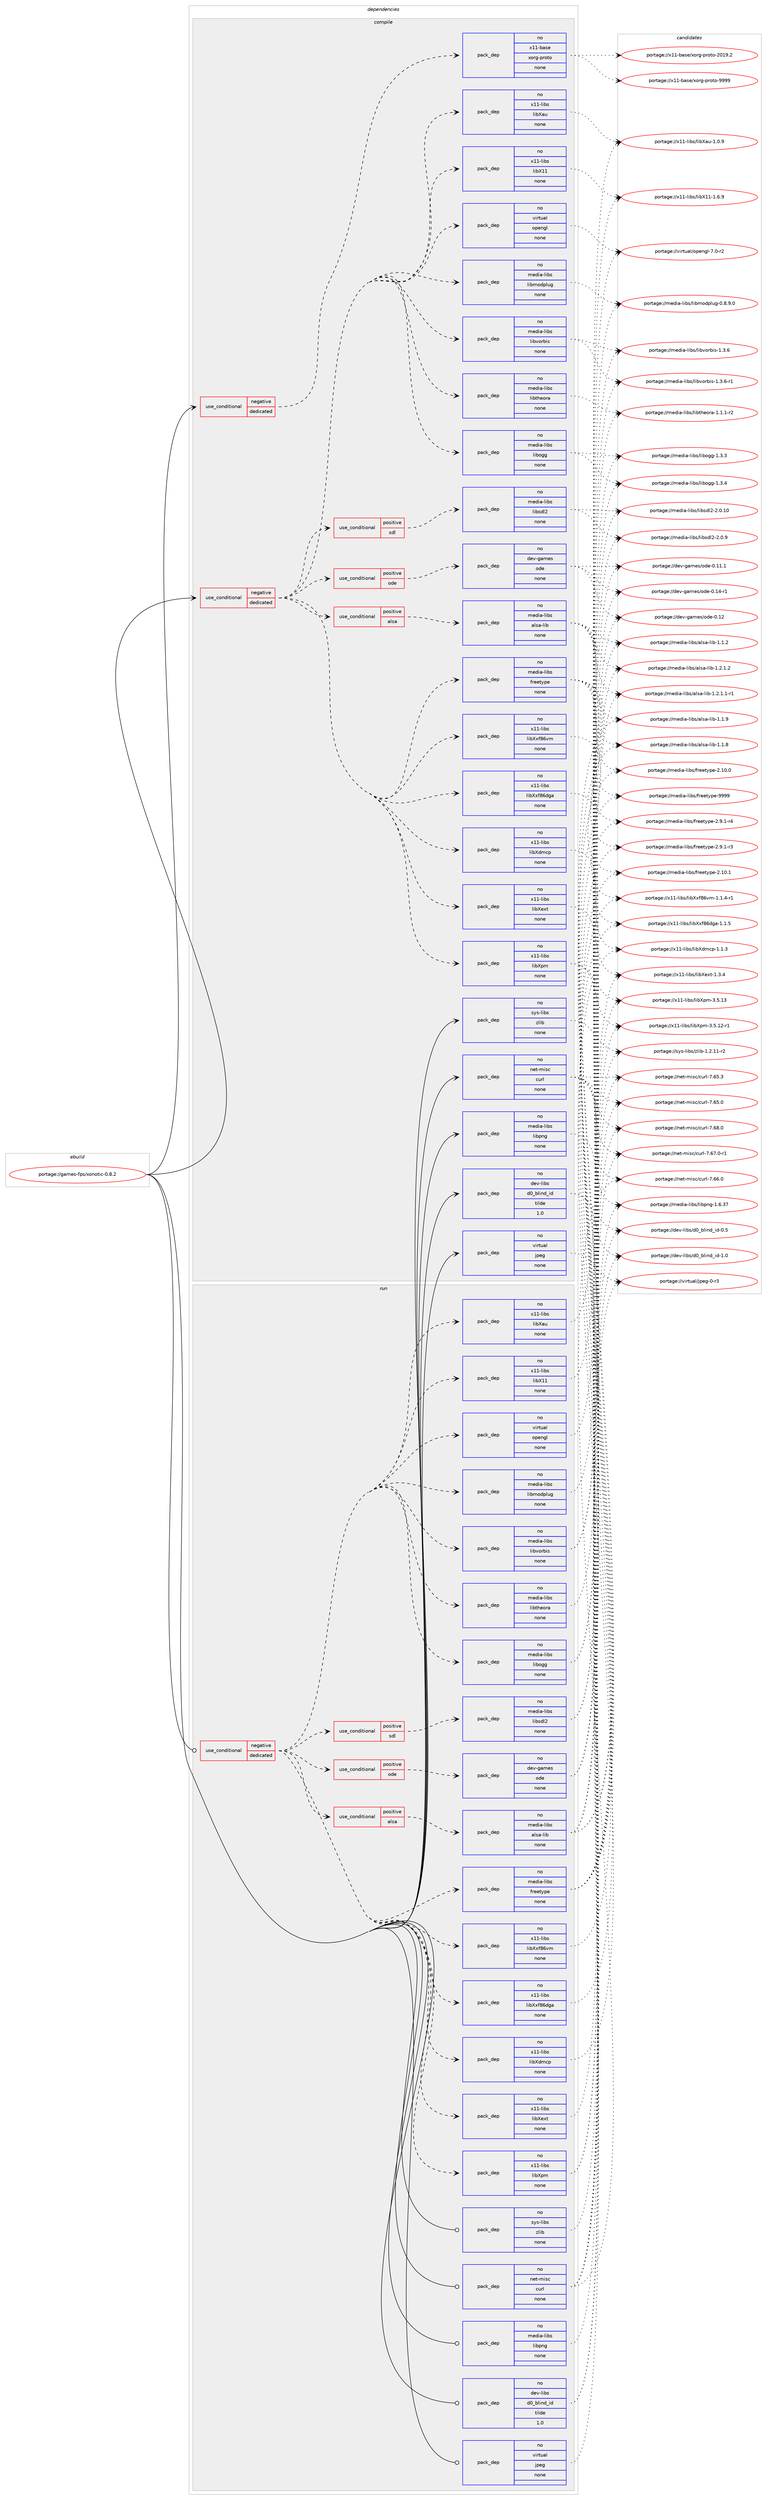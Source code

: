 digraph prolog {

# *************
# Graph options
# *************

newrank=true;
concentrate=true;
compound=true;
graph [rankdir=LR,fontname=Helvetica,fontsize=10,ranksep=1.5];#, ranksep=2.5, nodesep=0.2];
edge  [arrowhead=vee];
node  [fontname=Helvetica,fontsize=10];

# **********
# The ebuild
# **********

subgraph cluster_leftcol {
color=gray;
rank=same;
label=<<i>ebuild</i>>;
id [label="portage://games-fps/xonotic-0.8.2", color=red, width=4, href="../games-fps/xonotic-0.8.2.svg"];
}

# ****************
# The dependencies
# ****************

subgraph cluster_midcol {
color=gray;
label=<<i>dependencies</i>>;
subgraph cluster_compile {
fillcolor="#eeeeee";
style=filled;
label=<<i>compile</i>>;
subgraph cond59294 {
dependency285457 [label=<<TABLE BORDER="0" CELLBORDER="1" CELLSPACING="0" CELLPADDING="4"><TR><TD ROWSPAN="3" CELLPADDING="10">use_conditional</TD></TR><TR><TD>negative</TD></TR><TR><TD>dedicated</TD></TR></TABLE>>, shape=none, color=red];
subgraph pack221718 {
dependency285458 [label=<<TABLE BORDER="0" CELLBORDER="1" CELLSPACING="0" CELLPADDING="4" WIDTH="220"><TR><TD ROWSPAN="6" CELLPADDING="30">pack_dep</TD></TR><TR><TD WIDTH="110">no</TD></TR><TR><TD>media-libs</TD></TR><TR><TD>libogg</TD></TR><TR><TD>none</TD></TR><TR><TD></TD></TR></TABLE>>, shape=none, color=blue];
}
dependency285457:e -> dependency285458:w [weight=20,style="dashed",arrowhead="vee"];
subgraph pack221719 {
dependency285459 [label=<<TABLE BORDER="0" CELLBORDER="1" CELLSPACING="0" CELLPADDING="4" WIDTH="220"><TR><TD ROWSPAN="6" CELLPADDING="30">pack_dep</TD></TR><TR><TD WIDTH="110">no</TD></TR><TR><TD>media-libs</TD></TR><TR><TD>libtheora</TD></TR><TR><TD>none</TD></TR><TR><TD></TD></TR></TABLE>>, shape=none, color=blue];
}
dependency285457:e -> dependency285459:w [weight=20,style="dashed",arrowhead="vee"];
subgraph pack221720 {
dependency285460 [label=<<TABLE BORDER="0" CELLBORDER="1" CELLSPACING="0" CELLPADDING="4" WIDTH="220"><TR><TD ROWSPAN="6" CELLPADDING="30">pack_dep</TD></TR><TR><TD WIDTH="110">no</TD></TR><TR><TD>media-libs</TD></TR><TR><TD>libvorbis</TD></TR><TR><TD>none</TD></TR><TR><TD></TD></TR></TABLE>>, shape=none, color=blue];
}
dependency285457:e -> dependency285460:w [weight=20,style="dashed",arrowhead="vee"];
subgraph pack221721 {
dependency285461 [label=<<TABLE BORDER="0" CELLBORDER="1" CELLSPACING="0" CELLPADDING="4" WIDTH="220"><TR><TD ROWSPAN="6" CELLPADDING="30">pack_dep</TD></TR><TR><TD WIDTH="110">no</TD></TR><TR><TD>media-libs</TD></TR><TR><TD>libmodplug</TD></TR><TR><TD>none</TD></TR><TR><TD></TD></TR></TABLE>>, shape=none, color=blue];
}
dependency285457:e -> dependency285461:w [weight=20,style="dashed",arrowhead="vee"];
subgraph pack221722 {
dependency285462 [label=<<TABLE BORDER="0" CELLBORDER="1" CELLSPACING="0" CELLPADDING="4" WIDTH="220"><TR><TD ROWSPAN="6" CELLPADDING="30">pack_dep</TD></TR><TR><TD WIDTH="110">no</TD></TR><TR><TD>x11-libs</TD></TR><TR><TD>libX11</TD></TR><TR><TD>none</TD></TR><TR><TD></TD></TR></TABLE>>, shape=none, color=blue];
}
dependency285457:e -> dependency285462:w [weight=20,style="dashed",arrowhead="vee"];
subgraph pack221723 {
dependency285463 [label=<<TABLE BORDER="0" CELLBORDER="1" CELLSPACING="0" CELLPADDING="4" WIDTH="220"><TR><TD ROWSPAN="6" CELLPADDING="30">pack_dep</TD></TR><TR><TD WIDTH="110">no</TD></TR><TR><TD>x11-libs</TD></TR><TR><TD>libXau</TD></TR><TR><TD>none</TD></TR><TR><TD></TD></TR></TABLE>>, shape=none, color=blue];
}
dependency285457:e -> dependency285463:w [weight=20,style="dashed",arrowhead="vee"];
subgraph pack221724 {
dependency285464 [label=<<TABLE BORDER="0" CELLBORDER="1" CELLSPACING="0" CELLPADDING="4" WIDTH="220"><TR><TD ROWSPAN="6" CELLPADDING="30">pack_dep</TD></TR><TR><TD WIDTH="110">no</TD></TR><TR><TD>x11-libs</TD></TR><TR><TD>libXpm</TD></TR><TR><TD>none</TD></TR><TR><TD></TD></TR></TABLE>>, shape=none, color=blue];
}
dependency285457:e -> dependency285464:w [weight=20,style="dashed",arrowhead="vee"];
subgraph pack221725 {
dependency285465 [label=<<TABLE BORDER="0" CELLBORDER="1" CELLSPACING="0" CELLPADDING="4" WIDTH="220"><TR><TD ROWSPAN="6" CELLPADDING="30">pack_dep</TD></TR><TR><TD WIDTH="110">no</TD></TR><TR><TD>x11-libs</TD></TR><TR><TD>libXext</TD></TR><TR><TD>none</TD></TR><TR><TD></TD></TR></TABLE>>, shape=none, color=blue];
}
dependency285457:e -> dependency285465:w [weight=20,style="dashed",arrowhead="vee"];
subgraph pack221726 {
dependency285466 [label=<<TABLE BORDER="0" CELLBORDER="1" CELLSPACING="0" CELLPADDING="4" WIDTH="220"><TR><TD ROWSPAN="6" CELLPADDING="30">pack_dep</TD></TR><TR><TD WIDTH="110">no</TD></TR><TR><TD>x11-libs</TD></TR><TR><TD>libXdmcp</TD></TR><TR><TD>none</TD></TR><TR><TD></TD></TR></TABLE>>, shape=none, color=blue];
}
dependency285457:e -> dependency285466:w [weight=20,style="dashed",arrowhead="vee"];
subgraph pack221727 {
dependency285467 [label=<<TABLE BORDER="0" CELLBORDER="1" CELLSPACING="0" CELLPADDING="4" WIDTH="220"><TR><TD ROWSPAN="6" CELLPADDING="30">pack_dep</TD></TR><TR><TD WIDTH="110">no</TD></TR><TR><TD>x11-libs</TD></TR><TR><TD>libXxf86dga</TD></TR><TR><TD>none</TD></TR><TR><TD></TD></TR></TABLE>>, shape=none, color=blue];
}
dependency285457:e -> dependency285467:w [weight=20,style="dashed",arrowhead="vee"];
subgraph pack221728 {
dependency285468 [label=<<TABLE BORDER="0" CELLBORDER="1" CELLSPACING="0" CELLPADDING="4" WIDTH="220"><TR><TD ROWSPAN="6" CELLPADDING="30">pack_dep</TD></TR><TR><TD WIDTH="110">no</TD></TR><TR><TD>x11-libs</TD></TR><TR><TD>libXxf86vm</TD></TR><TR><TD>none</TD></TR><TR><TD></TD></TR></TABLE>>, shape=none, color=blue];
}
dependency285457:e -> dependency285468:w [weight=20,style="dashed",arrowhead="vee"];
subgraph pack221729 {
dependency285469 [label=<<TABLE BORDER="0" CELLBORDER="1" CELLSPACING="0" CELLPADDING="4" WIDTH="220"><TR><TD ROWSPAN="6" CELLPADDING="30">pack_dep</TD></TR><TR><TD WIDTH="110">no</TD></TR><TR><TD>virtual</TD></TR><TR><TD>opengl</TD></TR><TR><TD>none</TD></TR><TR><TD></TD></TR></TABLE>>, shape=none, color=blue];
}
dependency285457:e -> dependency285469:w [weight=20,style="dashed",arrowhead="vee"];
subgraph pack221730 {
dependency285470 [label=<<TABLE BORDER="0" CELLBORDER="1" CELLSPACING="0" CELLPADDING="4" WIDTH="220"><TR><TD ROWSPAN="6" CELLPADDING="30">pack_dep</TD></TR><TR><TD WIDTH="110">no</TD></TR><TR><TD>media-libs</TD></TR><TR><TD>freetype</TD></TR><TR><TD>none</TD></TR><TR><TD></TD></TR></TABLE>>, shape=none, color=blue];
}
dependency285457:e -> dependency285470:w [weight=20,style="dashed",arrowhead="vee"];
subgraph cond59295 {
dependency285471 [label=<<TABLE BORDER="0" CELLBORDER="1" CELLSPACING="0" CELLPADDING="4"><TR><TD ROWSPAN="3" CELLPADDING="10">use_conditional</TD></TR><TR><TD>positive</TD></TR><TR><TD>alsa</TD></TR></TABLE>>, shape=none, color=red];
subgraph pack221731 {
dependency285472 [label=<<TABLE BORDER="0" CELLBORDER="1" CELLSPACING="0" CELLPADDING="4" WIDTH="220"><TR><TD ROWSPAN="6" CELLPADDING="30">pack_dep</TD></TR><TR><TD WIDTH="110">no</TD></TR><TR><TD>media-libs</TD></TR><TR><TD>alsa-lib</TD></TR><TR><TD>none</TD></TR><TR><TD></TD></TR></TABLE>>, shape=none, color=blue];
}
dependency285471:e -> dependency285472:w [weight=20,style="dashed",arrowhead="vee"];
}
dependency285457:e -> dependency285471:w [weight=20,style="dashed",arrowhead="vee"];
subgraph cond59296 {
dependency285473 [label=<<TABLE BORDER="0" CELLBORDER="1" CELLSPACING="0" CELLPADDING="4"><TR><TD ROWSPAN="3" CELLPADDING="10">use_conditional</TD></TR><TR><TD>positive</TD></TR><TR><TD>ode</TD></TR></TABLE>>, shape=none, color=red];
subgraph pack221732 {
dependency285474 [label=<<TABLE BORDER="0" CELLBORDER="1" CELLSPACING="0" CELLPADDING="4" WIDTH="220"><TR><TD ROWSPAN="6" CELLPADDING="30">pack_dep</TD></TR><TR><TD WIDTH="110">no</TD></TR><TR><TD>dev-games</TD></TR><TR><TD>ode</TD></TR><TR><TD>none</TD></TR><TR><TD></TD></TR></TABLE>>, shape=none, color=blue];
}
dependency285473:e -> dependency285474:w [weight=20,style="dashed",arrowhead="vee"];
}
dependency285457:e -> dependency285473:w [weight=20,style="dashed",arrowhead="vee"];
subgraph cond59297 {
dependency285475 [label=<<TABLE BORDER="0" CELLBORDER="1" CELLSPACING="0" CELLPADDING="4"><TR><TD ROWSPAN="3" CELLPADDING="10">use_conditional</TD></TR><TR><TD>positive</TD></TR><TR><TD>sdl</TD></TR></TABLE>>, shape=none, color=red];
subgraph pack221733 {
dependency285476 [label=<<TABLE BORDER="0" CELLBORDER="1" CELLSPACING="0" CELLPADDING="4" WIDTH="220"><TR><TD ROWSPAN="6" CELLPADDING="30">pack_dep</TD></TR><TR><TD WIDTH="110">no</TD></TR><TR><TD>media-libs</TD></TR><TR><TD>libsdl2</TD></TR><TR><TD>none</TD></TR><TR><TD></TD></TR></TABLE>>, shape=none, color=blue];
}
dependency285475:e -> dependency285476:w [weight=20,style="dashed",arrowhead="vee"];
}
dependency285457:e -> dependency285475:w [weight=20,style="dashed",arrowhead="vee"];
}
id:e -> dependency285457:w [weight=20,style="solid",arrowhead="vee"];
subgraph cond59298 {
dependency285477 [label=<<TABLE BORDER="0" CELLBORDER="1" CELLSPACING="0" CELLPADDING="4"><TR><TD ROWSPAN="3" CELLPADDING="10">use_conditional</TD></TR><TR><TD>negative</TD></TR><TR><TD>dedicated</TD></TR></TABLE>>, shape=none, color=red];
subgraph pack221734 {
dependency285478 [label=<<TABLE BORDER="0" CELLBORDER="1" CELLSPACING="0" CELLPADDING="4" WIDTH="220"><TR><TD ROWSPAN="6" CELLPADDING="30">pack_dep</TD></TR><TR><TD WIDTH="110">no</TD></TR><TR><TD>x11-base</TD></TR><TR><TD>xorg-proto</TD></TR><TR><TD>none</TD></TR><TR><TD></TD></TR></TABLE>>, shape=none, color=blue];
}
dependency285477:e -> dependency285478:w [weight=20,style="dashed",arrowhead="vee"];
}
id:e -> dependency285477:w [weight=20,style="solid",arrowhead="vee"];
subgraph pack221735 {
dependency285479 [label=<<TABLE BORDER="0" CELLBORDER="1" CELLSPACING="0" CELLPADDING="4" WIDTH="220"><TR><TD ROWSPAN="6" CELLPADDING="30">pack_dep</TD></TR><TR><TD WIDTH="110">no</TD></TR><TR><TD>dev-libs</TD></TR><TR><TD>d0_blind_id</TD></TR><TR><TD>tilde</TD></TR><TR><TD>1.0</TD></TR></TABLE>>, shape=none, color=blue];
}
id:e -> dependency285479:w [weight=20,style="solid",arrowhead="vee"];
subgraph pack221736 {
dependency285480 [label=<<TABLE BORDER="0" CELLBORDER="1" CELLSPACING="0" CELLPADDING="4" WIDTH="220"><TR><TD ROWSPAN="6" CELLPADDING="30">pack_dep</TD></TR><TR><TD WIDTH="110">no</TD></TR><TR><TD>media-libs</TD></TR><TR><TD>libpng</TD></TR><TR><TD>none</TD></TR><TR><TD></TD></TR></TABLE>>, shape=none, color=blue];
}
id:e -> dependency285480:w [weight=20,style="solid",arrowhead="vee"];
subgraph pack221737 {
dependency285481 [label=<<TABLE BORDER="0" CELLBORDER="1" CELLSPACING="0" CELLPADDING="4" WIDTH="220"><TR><TD ROWSPAN="6" CELLPADDING="30">pack_dep</TD></TR><TR><TD WIDTH="110">no</TD></TR><TR><TD>net-misc</TD></TR><TR><TD>curl</TD></TR><TR><TD>none</TD></TR><TR><TD></TD></TR></TABLE>>, shape=none, color=blue];
}
id:e -> dependency285481:w [weight=20,style="solid",arrowhead="vee"];
subgraph pack221738 {
dependency285482 [label=<<TABLE BORDER="0" CELLBORDER="1" CELLSPACING="0" CELLPADDING="4" WIDTH="220"><TR><TD ROWSPAN="6" CELLPADDING="30">pack_dep</TD></TR><TR><TD WIDTH="110">no</TD></TR><TR><TD>sys-libs</TD></TR><TR><TD>zlib</TD></TR><TR><TD>none</TD></TR><TR><TD></TD></TR></TABLE>>, shape=none, color=blue];
}
id:e -> dependency285482:w [weight=20,style="solid",arrowhead="vee"];
subgraph pack221739 {
dependency285483 [label=<<TABLE BORDER="0" CELLBORDER="1" CELLSPACING="0" CELLPADDING="4" WIDTH="220"><TR><TD ROWSPAN="6" CELLPADDING="30">pack_dep</TD></TR><TR><TD WIDTH="110">no</TD></TR><TR><TD>virtual</TD></TR><TR><TD>jpeg</TD></TR><TR><TD>none</TD></TR><TR><TD></TD></TR></TABLE>>, shape=none, color=blue];
}
id:e -> dependency285483:w [weight=20,style="solid",arrowhead="vee"];
}
subgraph cluster_compileandrun {
fillcolor="#eeeeee";
style=filled;
label=<<i>compile and run</i>>;
}
subgraph cluster_run {
fillcolor="#eeeeee";
style=filled;
label=<<i>run</i>>;
subgraph cond59299 {
dependency285484 [label=<<TABLE BORDER="0" CELLBORDER="1" CELLSPACING="0" CELLPADDING="4"><TR><TD ROWSPAN="3" CELLPADDING="10">use_conditional</TD></TR><TR><TD>negative</TD></TR><TR><TD>dedicated</TD></TR></TABLE>>, shape=none, color=red];
subgraph pack221740 {
dependency285485 [label=<<TABLE BORDER="0" CELLBORDER="1" CELLSPACING="0" CELLPADDING="4" WIDTH="220"><TR><TD ROWSPAN="6" CELLPADDING="30">pack_dep</TD></TR><TR><TD WIDTH="110">no</TD></TR><TR><TD>media-libs</TD></TR><TR><TD>libogg</TD></TR><TR><TD>none</TD></TR><TR><TD></TD></TR></TABLE>>, shape=none, color=blue];
}
dependency285484:e -> dependency285485:w [weight=20,style="dashed",arrowhead="vee"];
subgraph pack221741 {
dependency285486 [label=<<TABLE BORDER="0" CELLBORDER="1" CELLSPACING="0" CELLPADDING="4" WIDTH="220"><TR><TD ROWSPAN="6" CELLPADDING="30">pack_dep</TD></TR><TR><TD WIDTH="110">no</TD></TR><TR><TD>media-libs</TD></TR><TR><TD>libtheora</TD></TR><TR><TD>none</TD></TR><TR><TD></TD></TR></TABLE>>, shape=none, color=blue];
}
dependency285484:e -> dependency285486:w [weight=20,style="dashed",arrowhead="vee"];
subgraph pack221742 {
dependency285487 [label=<<TABLE BORDER="0" CELLBORDER="1" CELLSPACING="0" CELLPADDING="4" WIDTH="220"><TR><TD ROWSPAN="6" CELLPADDING="30">pack_dep</TD></TR><TR><TD WIDTH="110">no</TD></TR><TR><TD>media-libs</TD></TR><TR><TD>libvorbis</TD></TR><TR><TD>none</TD></TR><TR><TD></TD></TR></TABLE>>, shape=none, color=blue];
}
dependency285484:e -> dependency285487:w [weight=20,style="dashed",arrowhead="vee"];
subgraph pack221743 {
dependency285488 [label=<<TABLE BORDER="0" CELLBORDER="1" CELLSPACING="0" CELLPADDING="4" WIDTH="220"><TR><TD ROWSPAN="6" CELLPADDING="30">pack_dep</TD></TR><TR><TD WIDTH="110">no</TD></TR><TR><TD>media-libs</TD></TR><TR><TD>libmodplug</TD></TR><TR><TD>none</TD></TR><TR><TD></TD></TR></TABLE>>, shape=none, color=blue];
}
dependency285484:e -> dependency285488:w [weight=20,style="dashed",arrowhead="vee"];
subgraph pack221744 {
dependency285489 [label=<<TABLE BORDER="0" CELLBORDER="1" CELLSPACING="0" CELLPADDING="4" WIDTH="220"><TR><TD ROWSPAN="6" CELLPADDING="30">pack_dep</TD></TR><TR><TD WIDTH="110">no</TD></TR><TR><TD>x11-libs</TD></TR><TR><TD>libX11</TD></TR><TR><TD>none</TD></TR><TR><TD></TD></TR></TABLE>>, shape=none, color=blue];
}
dependency285484:e -> dependency285489:w [weight=20,style="dashed",arrowhead="vee"];
subgraph pack221745 {
dependency285490 [label=<<TABLE BORDER="0" CELLBORDER="1" CELLSPACING="0" CELLPADDING="4" WIDTH="220"><TR><TD ROWSPAN="6" CELLPADDING="30">pack_dep</TD></TR><TR><TD WIDTH="110">no</TD></TR><TR><TD>x11-libs</TD></TR><TR><TD>libXau</TD></TR><TR><TD>none</TD></TR><TR><TD></TD></TR></TABLE>>, shape=none, color=blue];
}
dependency285484:e -> dependency285490:w [weight=20,style="dashed",arrowhead="vee"];
subgraph pack221746 {
dependency285491 [label=<<TABLE BORDER="0" CELLBORDER="1" CELLSPACING="0" CELLPADDING="4" WIDTH="220"><TR><TD ROWSPAN="6" CELLPADDING="30">pack_dep</TD></TR><TR><TD WIDTH="110">no</TD></TR><TR><TD>x11-libs</TD></TR><TR><TD>libXpm</TD></TR><TR><TD>none</TD></TR><TR><TD></TD></TR></TABLE>>, shape=none, color=blue];
}
dependency285484:e -> dependency285491:w [weight=20,style="dashed",arrowhead="vee"];
subgraph pack221747 {
dependency285492 [label=<<TABLE BORDER="0" CELLBORDER="1" CELLSPACING="0" CELLPADDING="4" WIDTH="220"><TR><TD ROWSPAN="6" CELLPADDING="30">pack_dep</TD></TR><TR><TD WIDTH="110">no</TD></TR><TR><TD>x11-libs</TD></TR><TR><TD>libXext</TD></TR><TR><TD>none</TD></TR><TR><TD></TD></TR></TABLE>>, shape=none, color=blue];
}
dependency285484:e -> dependency285492:w [weight=20,style="dashed",arrowhead="vee"];
subgraph pack221748 {
dependency285493 [label=<<TABLE BORDER="0" CELLBORDER="1" CELLSPACING="0" CELLPADDING="4" WIDTH="220"><TR><TD ROWSPAN="6" CELLPADDING="30">pack_dep</TD></TR><TR><TD WIDTH="110">no</TD></TR><TR><TD>x11-libs</TD></TR><TR><TD>libXdmcp</TD></TR><TR><TD>none</TD></TR><TR><TD></TD></TR></TABLE>>, shape=none, color=blue];
}
dependency285484:e -> dependency285493:w [weight=20,style="dashed",arrowhead="vee"];
subgraph pack221749 {
dependency285494 [label=<<TABLE BORDER="0" CELLBORDER="1" CELLSPACING="0" CELLPADDING="4" WIDTH="220"><TR><TD ROWSPAN="6" CELLPADDING="30">pack_dep</TD></TR><TR><TD WIDTH="110">no</TD></TR><TR><TD>x11-libs</TD></TR><TR><TD>libXxf86dga</TD></TR><TR><TD>none</TD></TR><TR><TD></TD></TR></TABLE>>, shape=none, color=blue];
}
dependency285484:e -> dependency285494:w [weight=20,style="dashed",arrowhead="vee"];
subgraph pack221750 {
dependency285495 [label=<<TABLE BORDER="0" CELLBORDER="1" CELLSPACING="0" CELLPADDING="4" WIDTH="220"><TR><TD ROWSPAN="6" CELLPADDING="30">pack_dep</TD></TR><TR><TD WIDTH="110">no</TD></TR><TR><TD>x11-libs</TD></TR><TR><TD>libXxf86vm</TD></TR><TR><TD>none</TD></TR><TR><TD></TD></TR></TABLE>>, shape=none, color=blue];
}
dependency285484:e -> dependency285495:w [weight=20,style="dashed",arrowhead="vee"];
subgraph pack221751 {
dependency285496 [label=<<TABLE BORDER="0" CELLBORDER="1" CELLSPACING="0" CELLPADDING="4" WIDTH="220"><TR><TD ROWSPAN="6" CELLPADDING="30">pack_dep</TD></TR><TR><TD WIDTH="110">no</TD></TR><TR><TD>virtual</TD></TR><TR><TD>opengl</TD></TR><TR><TD>none</TD></TR><TR><TD></TD></TR></TABLE>>, shape=none, color=blue];
}
dependency285484:e -> dependency285496:w [weight=20,style="dashed",arrowhead="vee"];
subgraph pack221752 {
dependency285497 [label=<<TABLE BORDER="0" CELLBORDER="1" CELLSPACING="0" CELLPADDING="4" WIDTH="220"><TR><TD ROWSPAN="6" CELLPADDING="30">pack_dep</TD></TR><TR><TD WIDTH="110">no</TD></TR><TR><TD>media-libs</TD></TR><TR><TD>freetype</TD></TR><TR><TD>none</TD></TR><TR><TD></TD></TR></TABLE>>, shape=none, color=blue];
}
dependency285484:e -> dependency285497:w [weight=20,style="dashed",arrowhead="vee"];
subgraph cond59300 {
dependency285498 [label=<<TABLE BORDER="0" CELLBORDER="1" CELLSPACING="0" CELLPADDING="4"><TR><TD ROWSPAN="3" CELLPADDING="10">use_conditional</TD></TR><TR><TD>positive</TD></TR><TR><TD>alsa</TD></TR></TABLE>>, shape=none, color=red];
subgraph pack221753 {
dependency285499 [label=<<TABLE BORDER="0" CELLBORDER="1" CELLSPACING="0" CELLPADDING="4" WIDTH="220"><TR><TD ROWSPAN="6" CELLPADDING="30">pack_dep</TD></TR><TR><TD WIDTH="110">no</TD></TR><TR><TD>media-libs</TD></TR><TR><TD>alsa-lib</TD></TR><TR><TD>none</TD></TR><TR><TD></TD></TR></TABLE>>, shape=none, color=blue];
}
dependency285498:e -> dependency285499:w [weight=20,style="dashed",arrowhead="vee"];
}
dependency285484:e -> dependency285498:w [weight=20,style="dashed",arrowhead="vee"];
subgraph cond59301 {
dependency285500 [label=<<TABLE BORDER="0" CELLBORDER="1" CELLSPACING="0" CELLPADDING="4"><TR><TD ROWSPAN="3" CELLPADDING="10">use_conditional</TD></TR><TR><TD>positive</TD></TR><TR><TD>ode</TD></TR></TABLE>>, shape=none, color=red];
subgraph pack221754 {
dependency285501 [label=<<TABLE BORDER="0" CELLBORDER="1" CELLSPACING="0" CELLPADDING="4" WIDTH="220"><TR><TD ROWSPAN="6" CELLPADDING="30">pack_dep</TD></TR><TR><TD WIDTH="110">no</TD></TR><TR><TD>dev-games</TD></TR><TR><TD>ode</TD></TR><TR><TD>none</TD></TR><TR><TD></TD></TR></TABLE>>, shape=none, color=blue];
}
dependency285500:e -> dependency285501:w [weight=20,style="dashed",arrowhead="vee"];
}
dependency285484:e -> dependency285500:w [weight=20,style="dashed",arrowhead="vee"];
subgraph cond59302 {
dependency285502 [label=<<TABLE BORDER="0" CELLBORDER="1" CELLSPACING="0" CELLPADDING="4"><TR><TD ROWSPAN="3" CELLPADDING="10">use_conditional</TD></TR><TR><TD>positive</TD></TR><TR><TD>sdl</TD></TR></TABLE>>, shape=none, color=red];
subgraph pack221755 {
dependency285503 [label=<<TABLE BORDER="0" CELLBORDER="1" CELLSPACING="0" CELLPADDING="4" WIDTH="220"><TR><TD ROWSPAN="6" CELLPADDING="30">pack_dep</TD></TR><TR><TD WIDTH="110">no</TD></TR><TR><TD>media-libs</TD></TR><TR><TD>libsdl2</TD></TR><TR><TD>none</TD></TR><TR><TD></TD></TR></TABLE>>, shape=none, color=blue];
}
dependency285502:e -> dependency285503:w [weight=20,style="dashed",arrowhead="vee"];
}
dependency285484:e -> dependency285502:w [weight=20,style="dashed",arrowhead="vee"];
}
id:e -> dependency285484:w [weight=20,style="solid",arrowhead="odot"];
subgraph pack221756 {
dependency285504 [label=<<TABLE BORDER="0" CELLBORDER="1" CELLSPACING="0" CELLPADDING="4" WIDTH="220"><TR><TD ROWSPAN="6" CELLPADDING="30">pack_dep</TD></TR><TR><TD WIDTH="110">no</TD></TR><TR><TD>dev-libs</TD></TR><TR><TD>d0_blind_id</TD></TR><TR><TD>tilde</TD></TR><TR><TD>1.0</TD></TR></TABLE>>, shape=none, color=blue];
}
id:e -> dependency285504:w [weight=20,style="solid",arrowhead="odot"];
subgraph pack221757 {
dependency285505 [label=<<TABLE BORDER="0" CELLBORDER="1" CELLSPACING="0" CELLPADDING="4" WIDTH="220"><TR><TD ROWSPAN="6" CELLPADDING="30">pack_dep</TD></TR><TR><TD WIDTH="110">no</TD></TR><TR><TD>media-libs</TD></TR><TR><TD>libpng</TD></TR><TR><TD>none</TD></TR><TR><TD></TD></TR></TABLE>>, shape=none, color=blue];
}
id:e -> dependency285505:w [weight=20,style="solid",arrowhead="odot"];
subgraph pack221758 {
dependency285506 [label=<<TABLE BORDER="0" CELLBORDER="1" CELLSPACING="0" CELLPADDING="4" WIDTH="220"><TR><TD ROWSPAN="6" CELLPADDING="30">pack_dep</TD></TR><TR><TD WIDTH="110">no</TD></TR><TR><TD>net-misc</TD></TR><TR><TD>curl</TD></TR><TR><TD>none</TD></TR><TR><TD></TD></TR></TABLE>>, shape=none, color=blue];
}
id:e -> dependency285506:w [weight=20,style="solid",arrowhead="odot"];
subgraph pack221759 {
dependency285507 [label=<<TABLE BORDER="0" CELLBORDER="1" CELLSPACING="0" CELLPADDING="4" WIDTH="220"><TR><TD ROWSPAN="6" CELLPADDING="30">pack_dep</TD></TR><TR><TD WIDTH="110">no</TD></TR><TR><TD>sys-libs</TD></TR><TR><TD>zlib</TD></TR><TR><TD>none</TD></TR><TR><TD></TD></TR></TABLE>>, shape=none, color=blue];
}
id:e -> dependency285507:w [weight=20,style="solid",arrowhead="odot"];
subgraph pack221760 {
dependency285508 [label=<<TABLE BORDER="0" CELLBORDER="1" CELLSPACING="0" CELLPADDING="4" WIDTH="220"><TR><TD ROWSPAN="6" CELLPADDING="30">pack_dep</TD></TR><TR><TD WIDTH="110">no</TD></TR><TR><TD>virtual</TD></TR><TR><TD>jpeg</TD></TR><TR><TD>none</TD></TR><TR><TD></TD></TR></TABLE>>, shape=none, color=blue];
}
id:e -> dependency285508:w [weight=20,style="solid",arrowhead="odot"];
}
}

# **************
# The candidates
# **************

subgraph cluster_choices {
rank=same;
color=gray;
label=<<i>candidates</i>>;

subgraph choice221718 {
color=black;
nodesep=1;
choice1091011001059745108105981154710810598111103103454946514652 [label="portage://media-libs/libogg-1.3.4", color=red, width=4,href="../media-libs/libogg-1.3.4.svg"];
choice1091011001059745108105981154710810598111103103454946514651 [label="portage://media-libs/libogg-1.3.3", color=red, width=4,href="../media-libs/libogg-1.3.3.svg"];
dependency285458:e -> choice1091011001059745108105981154710810598111103103454946514652:w [style=dotted,weight="100"];
dependency285458:e -> choice1091011001059745108105981154710810598111103103454946514651:w [style=dotted,weight="100"];
}
subgraph choice221719 {
color=black;
nodesep=1;
choice1091011001059745108105981154710810598116104101111114974549464946494511450 [label="portage://media-libs/libtheora-1.1.1-r2", color=red, width=4,href="../media-libs/libtheora-1.1.1-r2.svg"];
dependency285459:e -> choice1091011001059745108105981154710810598116104101111114974549464946494511450:w [style=dotted,weight="100"];
}
subgraph choice221720 {
color=black;
nodesep=1;
choice1091011001059745108105981154710810598118111114981051154549465146544511449 [label="portage://media-libs/libvorbis-1.3.6-r1", color=red, width=4,href="../media-libs/libvorbis-1.3.6-r1.svg"];
choice109101100105974510810598115471081059811811111498105115454946514654 [label="portage://media-libs/libvorbis-1.3.6", color=red, width=4,href="../media-libs/libvorbis-1.3.6.svg"];
dependency285460:e -> choice1091011001059745108105981154710810598118111114981051154549465146544511449:w [style=dotted,weight="100"];
dependency285460:e -> choice109101100105974510810598115471081059811811111498105115454946514654:w [style=dotted,weight="100"];
}
subgraph choice221721 {
color=black;
nodesep=1;
choice10910110010597451081059811547108105981091111001121081171034548465646574648 [label="portage://media-libs/libmodplug-0.8.9.0", color=red, width=4,href="../media-libs/libmodplug-0.8.9.0.svg"];
dependency285461:e -> choice10910110010597451081059811547108105981091111001121081171034548465646574648:w [style=dotted,weight="100"];
}
subgraph choice221722 {
color=black;
nodesep=1;
choice120494945108105981154710810598884949454946544657 [label="portage://x11-libs/libX11-1.6.9", color=red, width=4,href="../x11-libs/libX11-1.6.9.svg"];
dependency285462:e -> choice120494945108105981154710810598884949454946544657:w [style=dotted,weight="100"];
}
subgraph choice221723 {
color=black;
nodesep=1;
choice1204949451081059811547108105988897117454946484657 [label="portage://x11-libs/libXau-1.0.9", color=red, width=4,href="../x11-libs/libXau-1.0.9.svg"];
dependency285463:e -> choice1204949451081059811547108105988897117454946484657:w [style=dotted,weight="100"];
}
subgraph choice221724 {
color=black;
nodesep=1;
choice1204949451081059811547108105988811210945514653464951 [label="portage://x11-libs/libXpm-3.5.13", color=red, width=4,href="../x11-libs/libXpm-3.5.13.svg"];
choice12049494510810598115471081059888112109455146534649504511449 [label="portage://x11-libs/libXpm-3.5.12-r1", color=red, width=4,href="../x11-libs/libXpm-3.5.12-r1.svg"];
dependency285464:e -> choice1204949451081059811547108105988811210945514653464951:w [style=dotted,weight="100"];
dependency285464:e -> choice12049494510810598115471081059888112109455146534649504511449:w [style=dotted,weight="100"];
}
subgraph choice221725 {
color=black;
nodesep=1;
choice12049494510810598115471081059888101120116454946514652 [label="portage://x11-libs/libXext-1.3.4", color=red, width=4,href="../x11-libs/libXext-1.3.4.svg"];
dependency285465:e -> choice12049494510810598115471081059888101120116454946514652:w [style=dotted,weight="100"];
}
subgraph choice221726 {
color=black;
nodesep=1;
choice1204949451081059811547108105988810010999112454946494651 [label="portage://x11-libs/libXdmcp-1.1.3", color=red, width=4,href="../x11-libs/libXdmcp-1.1.3.svg"];
dependency285466:e -> choice1204949451081059811547108105988810010999112454946494651:w [style=dotted,weight="100"];
}
subgraph choice221727 {
color=black;
nodesep=1;
choice12049494510810598115471081059888120102565410010397454946494653 [label="portage://x11-libs/libXxf86dga-1.1.5", color=red, width=4,href="../x11-libs/libXxf86dga-1.1.5.svg"];
dependency285467:e -> choice12049494510810598115471081059888120102565410010397454946494653:w [style=dotted,weight="100"];
}
subgraph choice221728 {
color=black;
nodesep=1;
choice1204949451081059811547108105988812010256541181094549464946524511449 [label="portage://x11-libs/libXxf86vm-1.1.4-r1", color=red, width=4,href="../x11-libs/libXxf86vm-1.1.4-r1.svg"];
dependency285468:e -> choice1204949451081059811547108105988812010256541181094549464946524511449:w [style=dotted,weight="100"];
}
subgraph choice221729 {
color=black;
nodesep=1;
choice1181051141161179710847111112101110103108455546484511450 [label="portage://virtual/opengl-7.0-r2", color=red, width=4,href="../virtual/opengl-7.0-r2.svg"];
dependency285469:e -> choice1181051141161179710847111112101110103108455546484511450:w [style=dotted,weight="100"];
}
subgraph choice221730 {
color=black;
nodesep=1;
choice109101100105974510810598115471021141011011161211121014557575757 [label="portage://media-libs/freetype-9999", color=red, width=4,href="../media-libs/freetype-9999.svg"];
choice109101100105974510810598115471021141011011161211121014550465746494511452 [label="portage://media-libs/freetype-2.9.1-r4", color=red, width=4,href="../media-libs/freetype-2.9.1-r4.svg"];
choice109101100105974510810598115471021141011011161211121014550465746494511451 [label="portage://media-libs/freetype-2.9.1-r3", color=red, width=4,href="../media-libs/freetype-2.9.1-r3.svg"];
choice1091011001059745108105981154710211410110111612111210145504649484649 [label="portage://media-libs/freetype-2.10.1", color=red, width=4,href="../media-libs/freetype-2.10.1.svg"];
choice1091011001059745108105981154710211410110111612111210145504649484648 [label="portage://media-libs/freetype-2.10.0", color=red, width=4,href="../media-libs/freetype-2.10.0.svg"];
dependency285470:e -> choice109101100105974510810598115471021141011011161211121014557575757:w [style=dotted,weight="100"];
dependency285470:e -> choice109101100105974510810598115471021141011011161211121014550465746494511452:w [style=dotted,weight="100"];
dependency285470:e -> choice109101100105974510810598115471021141011011161211121014550465746494511451:w [style=dotted,weight="100"];
dependency285470:e -> choice1091011001059745108105981154710211410110111612111210145504649484649:w [style=dotted,weight="100"];
dependency285470:e -> choice1091011001059745108105981154710211410110111612111210145504649484648:w [style=dotted,weight="100"];
}
subgraph choice221731 {
color=black;
nodesep=1;
choice10910110010597451081059811547971081159745108105984549465046494650 [label="portage://media-libs/alsa-lib-1.2.1.2", color=red, width=4,href="../media-libs/alsa-lib-1.2.1.2.svg"];
choice109101100105974510810598115479710811597451081059845494650464946494511449 [label="portage://media-libs/alsa-lib-1.2.1.1-r1", color=red, width=4,href="../media-libs/alsa-lib-1.2.1.1-r1.svg"];
choice1091011001059745108105981154797108115974510810598454946494657 [label="portage://media-libs/alsa-lib-1.1.9", color=red, width=4,href="../media-libs/alsa-lib-1.1.9.svg"];
choice1091011001059745108105981154797108115974510810598454946494656 [label="portage://media-libs/alsa-lib-1.1.8", color=red, width=4,href="../media-libs/alsa-lib-1.1.8.svg"];
choice1091011001059745108105981154797108115974510810598454946494650 [label="portage://media-libs/alsa-lib-1.1.2", color=red, width=4,href="../media-libs/alsa-lib-1.1.2.svg"];
dependency285472:e -> choice10910110010597451081059811547971081159745108105984549465046494650:w [style=dotted,weight="100"];
dependency285472:e -> choice109101100105974510810598115479710811597451081059845494650464946494511449:w [style=dotted,weight="100"];
dependency285472:e -> choice1091011001059745108105981154797108115974510810598454946494657:w [style=dotted,weight="100"];
dependency285472:e -> choice1091011001059745108105981154797108115974510810598454946494656:w [style=dotted,weight="100"];
dependency285472:e -> choice1091011001059745108105981154797108115974510810598454946494650:w [style=dotted,weight="100"];
}
subgraph choice221732 {
color=black;
nodesep=1;
choice10010111845103971091011154711110010145484649524511449 [label="portage://dev-games/ode-0.14-r1", color=red, width=4,href="../dev-games/ode-0.14-r1.svg"];
choice1001011184510397109101115471111001014548464950 [label="portage://dev-games/ode-0.12", color=red, width=4,href="../dev-games/ode-0.12.svg"];
choice10010111845103971091011154711110010145484649494649 [label="portage://dev-games/ode-0.11.1", color=red, width=4,href="../dev-games/ode-0.11.1.svg"];
dependency285474:e -> choice10010111845103971091011154711110010145484649524511449:w [style=dotted,weight="100"];
dependency285474:e -> choice1001011184510397109101115471111001014548464950:w [style=dotted,weight="100"];
dependency285474:e -> choice10010111845103971091011154711110010145484649494649:w [style=dotted,weight="100"];
}
subgraph choice221733 {
color=black;
nodesep=1;
choice109101100105974510810598115471081059811510010850455046484657 [label="portage://media-libs/libsdl2-2.0.9", color=red, width=4,href="../media-libs/libsdl2-2.0.9.svg"];
choice10910110010597451081059811547108105981151001085045504648464948 [label="portage://media-libs/libsdl2-2.0.10", color=red, width=4,href="../media-libs/libsdl2-2.0.10.svg"];
dependency285476:e -> choice109101100105974510810598115471081059811510010850455046484657:w [style=dotted,weight="100"];
dependency285476:e -> choice10910110010597451081059811547108105981151001085045504648464948:w [style=dotted,weight="100"];
}
subgraph choice221734 {
color=black;
nodesep=1;
choice120494945989711510147120111114103451121141111161114557575757 [label="portage://x11-base/xorg-proto-9999", color=red, width=4,href="../x11-base/xorg-proto-9999.svg"];
choice1204949459897115101471201111141034511211411111611145504849574650 [label="portage://x11-base/xorg-proto-2019.2", color=red, width=4,href="../x11-base/xorg-proto-2019.2.svg"];
dependency285478:e -> choice120494945989711510147120111114103451121141111161114557575757:w [style=dotted,weight="100"];
dependency285478:e -> choice1204949459897115101471201111141034511211411111611145504849574650:w [style=dotted,weight="100"];
}
subgraph choice221735 {
color=black;
nodesep=1;
choice1001011184510810598115471004895981081051101009510510045494648 [label="portage://dev-libs/d0_blind_id-1.0", color=red, width=4,href="../dev-libs/d0_blind_id-1.0.svg"];
choice1001011184510810598115471004895981081051101009510510045484653 [label="portage://dev-libs/d0_blind_id-0.5", color=red, width=4,href="../dev-libs/d0_blind_id-0.5.svg"];
dependency285479:e -> choice1001011184510810598115471004895981081051101009510510045494648:w [style=dotted,weight="100"];
dependency285479:e -> choice1001011184510810598115471004895981081051101009510510045484653:w [style=dotted,weight="100"];
}
subgraph choice221736 {
color=black;
nodesep=1;
choice109101100105974510810598115471081059811211010345494654465155 [label="portage://media-libs/libpng-1.6.37", color=red, width=4,href="../media-libs/libpng-1.6.37.svg"];
dependency285480:e -> choice109101100105974510810598115471081059811211010345494654465155:w [style=dotted,weight="100"];
}
subgraph choice221737 {
color=black;
nodesep=1;
choice1101011164510910511599479911711410845554654564648 [label="portage://net-misc/curl-7.68.0", color=red, width=4,href="../net-misc/curl-7.68.0.svg"];
choice11010111645109105115994799117114108455546545546484511449 [label="portage://net-misc/curl-7.67.0-r1", color=red, width=4,href="../net-misc/curl-7.67.0-r1.svg"];
choice1101011164510910511599479911711410845554654544648 [label="portage://net-misc/curl-7.66.0", color=red, width=4,href="../net-misc/curl-7.66.0.svg"];
choice1101011164510910511599479911711410845554654534651 [label="portage://net-misc/curl-7.65.3", color=red, width=4,href="../net-misc/curl-7.65.3.svg"];
choice1101011164510910511599479911711410845554654534648 [label="portage://net-misc/curl-7.65.0", color=red, width=4,href="../net-misc/curl-7.65.0.svg"];
dependency285481:e -> choice1101011164510910511599479911711410845554654564648:w [style=dotted,weight="100"];
dependency285481:e -> choice11010111645109105115994799117114108455546545546484511449:w [style=dotted,weight="100"];
dependency285481:e -> choice1101011164510910511599479911711410845554654544648:w [style=dotted,weight="100"];
dependency285481:e -> choice1101011164510910511599479911711410845554654534651:w [style=dotted,weight="100"];
dependency285481:e -> choice1101011164510910511599479911711410845554654534648:w [style=dotted,weight="100"];
}
subgraph choice221738 {
color=black;
nodesep=1;
choice11512111545108105981154712210810598454946504649494511450 [label="portage://sys-libs/zlib-1.2.11-r2", color=red, width=4,href="../sys-libs/zlib-1.2.11-r2.svg"];
dependency285482:e -> choice11512111545108105981154712210810598454946504649494511450:w [style=dotted,weight="100"];
}
subgraph choice221739 {
color=black;
nodesep=1;
choice118105114116117971084710611210110345484511451 [label="portage://virtual/jpeg-0-r3", color=red, width=4,href="../virtual/jpeg-0-r3.svg"];
dependency285483:e -> choice118105114116117971084710611210110345484511451:w [style=dotted,weight="100"];
}
subgraph choice221740 {
color=black;
nodesep=1;
choice1091011001059745108105981154710810598111103103454946514652 [label="portage://media-libs/libogg-1.3.4", color=red, width=4,href="../media-libs/libogg-1.3.4.svg"];
choice1091011001059745108105981154710810598111103103454946514651 [label="portage://media-libs/libogg-1.3.3", color=red, width=4,href="../media-libs/libogg-1.3.3.svg"];
dependency285485:e -> choice1091011001059745108105981154710810598111103103454946514652:w [style=dotted,weight="100"];
dependency285485:e -> choice1091011001059745108105981154710810598111103103454946514651:w [style=dotted,weight="100"];
}
subgraph choice221741 {
color=black;
nodesep=1;
choice1091011001059745108105981154710810598116104101111114974549464946494511450 [label="portage://media-libs/libtheora-1.1.1-r2", color=red, width=4,href="../media-libs/libtheora-1.1.1-r2.svg"];
dependency285486:e -> choice1091011001059745108105981154710810598116104101111114974549464946494511450:w [style=dotted,weight="100"];
}
subgraph choice221742 {
color=black;
nodesep=1;
choice1091011001059745108105981154710810598118111114981051154549465146544511449 [label="portage://media-libs/libvorbis-1.3.6-r1", color=red, width=4,href="../media-libs/libvorbis-1.3.6-r1.svg"];
choice109101100105974510810598115471081059811811111498105115454946514654 [label="portage://media-libs/libvorbis-1.3.6", color=red, width=4,href="../media-libs/libvorbis-1.3.6.svg"];
dependency285487:e -> choice1091011001059745108105981154710810598118111114981051154549465146544511449:w [style=dotted,weight="100"];
dependency285487:e -> choice109101100105974510810598115471081059811811111498105115454946514654:w [style=dotted,weight="100"];
}
subgraph choice221743 {
color=black;
nodesep=1;
choice10910110010597451081059811547108105981091111001121081171034548465646574648 [label="portage://media-libs/libmodplug-0.8.9.0", color=red, width=4,href="../media-libs/libmodplug-0.8.9.0.svg"];
dependency285488:e -> choice10910110010597451081059811547108105981091111001121081171034548465646574648:w [style=dotted,weight="100"];
}
subgraph choice221744 {
color=black;
nodesep=1;
choice120494945108105981154710810598884949454946544657 [label="portage://x11-libs/libX11-1.6.9", color=red, width=4,href="../x11-libs/libX11-1.6.9.svg"];
dependency285489:e -> choice120494945108105981154710810598884949454946544657:w [style=dotted,weight="100"];
}
subgraph choice221745 {
color=black;
nodesep=1;
choice1204949451081059811547108105988897117454946484657 [label="portage://x11-libs/libXau-1.0.9", color=red, width=4,href="../x11-libs/libXau-1.0.9.svg"];
dependency285490:e -> choice1204949451081059811547108105988897117454946484657:w [style=dotted,weight="100"];
}
subgraph choice221746 {
color=black;
nodesep=1;
choice1204949451081059811547108105988811210945514653464951 [label="portage://x11-libs/libXpm-3.5.13", color=red, width=4,href="../x11-libs/libXpm-3.5.13.svg"];
choice12049494510810598115471081059888112109455146534649504511449 [label="portage://x11-libs/libXpm-3.5.12-r1", color=red, width=4,href="../x11-libs/libXpm-3.5.12-r1.svg"];
dependency285491:e -> choice1204949451081059811547108105988811210945514653464951:w [style=dotted,weight="100"];
dependency285491:e -> choice12049494510810598115471081059888112109455146534649504511449:w [style=dotted,weight="100"];
}
subgraph choice221747 {
color=black;
nodesep=1;
choice12049494510810598115471081059888101120116454946514652 [label="portage://x11-libs/libXext-1.3.4", color=red, width=4,href="../x11-libs/libXext-1.3.4.svg"];
dependency285492:e -> choice12049494510810598115471081059888101120116454946514652:w [style=dotted,weight="100"];
}
subgraph choice221748 {
color=black;
nodesep=1;
choice1204949451081059811547108105988810010999112454946494651 [label="portage://x11-libs/libXdmcp-1.1.3", color=red, width=4,href="../x11-libs/libXdmcp-1.1.3.svg"];
dependency285493:e -> choice1204949451081059811547108105988810010999112454946494651:w [style=dotted,weight="100"];
}
subgraph choice221749 {
color=black;
nodesep=1;
choice12049494510810598115471081059888120102565410010397454946494653 [label="portage://x11-libs/libXxf86dga-1.1.5", color=red, width=4,href="../x11-libs/libXxf86dga-1.1.5.svg"];
dependency285494:e -> choice12049494510810598115471081059888120102565410010397454946494653:w [style=dotted,weight="100"];
}
subgraph choice221750 {
color=black;
nodesep=1;
choice1204949451081059811547108105988812010256541181094549464946524511449 [label="portage://x11-libs/libXxf86vm-1.1.4-r1", color=red, width=4,href="../x11-libs/libXxf86vm-1.1.4-r1.svg"];
dependency285495:e -> choice1204949451081059811547108105988812010256541181094549464946524511449:w [style=dotted,weight="100"];
}
subgraph choice221751 {
color=black;
nodesep=1;
choice1181051141161179710847111112101110103108455546484511450 [label="portage://virtual/opengl-7.0-r2", color=red, width=4,href="../virtual/opengl-7.0-r2.svg"];
dependency285496:e -> choice1181051141161179710847111112101110103108455546484511450:w [style=dotted,weight="100"];
}
subgraph choice221752 {
color=black;
nodesep=1;
choice109101100105974510810598115471021141011011161211121014557575757 [label="portage://media-libs/freetype-9999", color=red, width=4,href="../media-libs/freetype-9999.svg"];
choice109101100105974510810598115471021141011011161211121014550465746494511452 [label="portage://media-libs/freetype-2.9.1-r4", color=red, width=4,href="../media-libs/freetype-2.9.1-r4.svg"];
choice109101100105974510810598115471021141011011161211121014550465746494511451 [label="portage://media-libs/freetype-2.9.1-r3", color=red, width=4,href="../media-libs/freetype-2.9.1-r3.svg"];
choice1091011001059745108105981154710211410110111612111210145504649484649 [label="portage://media-libs/freetype-2.10.1", color=red, width=4,href="../media-libs/freetype-2.10.1.svg"];
choice1091011001059745108105981154710211410110111612111210145504649484648 [label="portage://media-libs/freetype-2.10.0", color=red, width=4,href="../media-libs/freetype-2.10.0.svg"];
dependency285497:e -> choice109101100105974510810598115471021141011011161211121014557575757:w [style=dotted,weight="100"];
dependency285497:e -> choice109101100105974510810598115471021141011011161211121014550465746494511452:w [style=dotted,weight="100"];
dependency285497:e -> choice109101100105974510810598115471021141011011161211121014550465746494511451:w [style=dotted,weight="100"];
dependency285497:e -> choice1091011001059745108105981154710211410110111612111210145504649484649:w [style=dotted,weight="100"];
dependency285497:e -> choice1091011001059745108105981154710211410110111612111210145504649484648:w [style=dotted,weight="100"];
}
subgraph choice221753 {
color=black;
nodesep=1;
choice10910110010597451081059811547971081159745108105984549465046494650 [label="portage://media-libs/alsa-lib-1.2.1.2", color=red, width=4,href="../media-libs/alsa-lib-1.2.1.2.svg"];
choice109101100105974510810598115479710811597451081059845494650464946494511449 [label="portage://media-libs/alsa-lib-1.2.1.1-r1", color=red, width=4,href="../media-libs/alsa-lib-1.2.1.1-r1.svg"];
choice1091011001059745108105981154797108115974510810598454946494657 [label="portage://media-libs/alsa-lib-1.1.9", color=red, width=4,href="../media-libs/alsa-lib-1.1.9.svg"];
choice1091011001059745108105981154797108115974510810598454946494656 [label="portage://media-libs/alsa-lib-1.1.8", color=red, width=4,href="../media-libs/alsa-lib-1.1.8.svg"];
choice1091011001059745108105981154797108115974510810598454946494650 [label="portage://media-libs/alsa-lib-1.1.2", color=red, width=4,href="../media-libs/alsa-lib-1.1.2.svg"];
dependency285499:e -> choice10910110010597451081059811547971081159745108105984549465046494650:w [style=dotted,weight="100"];
dependency285499:e -> choice109101100105974510810598115479710811597451081059845494650464946494511449:w [style=dotted,weight="100"];
dependency285499:e -> choice1091011001059745108105981154797108115974510810598454946494657:w [style=dotted,weight="100"];
dependency285499:e -> choice1091011001059745108105981154797108115974510810598454946494656:w [style=dotted,weight="100"];
dependency285499:e -> choice1091011001059745108105981154797108115974510810598454946494650:w [style=dotted,weight="100"];
}
subgraph choice221754 {
color=black;
nodesep=1;
choice10010111845103971091011154711110010145484649524511449 [label="portage://dev-games/ode-0.14-r1", color=red, width=4,href="../dev-games/ode-0.14-r1.svg"];
choice1001011184510397109101115471111001014548464950 [label="portage://dev-games/ode-0.12", color=red, width=4,href="../dev-games/ode-0.12.svg"];
choice10010111845103971091011154711110010145484649494649 [label="portage://dev-games/ode-0.11.1", color=red, width=4,href="../dev-games/ode-0.11.1.svg"];
dependency285501:e -> choice10010111845103971091011154711110010145484649524511449:w [style=dotted,weight="100"];
dependency285501:e -> choice1001011184510397109101115471111001014548464950:w [style=dotted,weight="100"];
dependency285501:e -> choice10010111845103971091011154711110010145484649494649:w [style=dotted,weight="100"];
}
subgraph choice221755 {
color=black;
nodesep=1;
choice109101100105974510810598115471081059811510010850455046484657 [label="portage://media-libs/libsdl2-2.0.9", color=red, width=4,href="../media-libs/libsdl2-2.0.9.svg"];
choice10910110010597451081059811547108105981151001085045504648464948 [label="portage://media-libs/libsdl2-2.0.10", color=red, width=4,href="../media-libs/libsdl2-2.0.10.svg"];
dependency285503:e -> choice109101100105974510810598115471081059811510010850455046484657:w [style=dotted,weight="100"];
dependency285503:e -> choice10910110010597451081059811547108105981151001085045504648464948:w [style=dotted,weight="100"];
}
subgraph choice221756 {
color=black;
nodesep=1;
choice1001011184510810598115471004895981081051101009510510045494648 [label="portage://dev-libs/d0_blind_id-1.0", color=red, width=4,href="../dev-libs/d0_blind_id-1.0.svg"];
choice1001011184510810598115471004895981081051101009510510045484653 [label="portage://dev-libs/d0_blind_id-0.5", color=red, width=4,href="../dev-libs/d0_blind_id-0.5.svg"];
dependency285504:e -> choice1001011184510810598115471004895981081051101009510510045494648:w [style=dotted,weight="100"];
dependency285504:e -> choice1001011184510810598115471004895981081051101009510510045484653:w [style=dotted,weight="100"];
}
subgraph choice221757 {
color=black;
nodesep=1;
choice109101100105974510810598115471081059811211010345494654465155 [label="portage://media-libs/libpng-1.6.37", color=red, width=4,href="../media-libs/libpng-1.6.37.svg"];
dependency285505:e -> choice109101100105974510810598115471081059811211010345494654465155:w [style=dotted,weight="100"];
}
subgraph choice221758 {
color=black;
nodesep=1;
choice1101011164510910511599479911711410845554654564648 [label="portage://net-misc/curl-7.68.0", color=red, width=4,href="../net-misc/curl-7.68.0.svg"];
choice11010111645109105115994799117114108455546545546484511449 [label="portage://net-misc/curl-7.67.0-r1", color=red, width=4,href="../net-misc/curl-7.67.0-r1.svg"];
choice1101011164510910511599479911711410845554654544648 [label="portage://net-misc/curl-7.66.0", color=red, width=4,href="../net-misc/curl-7.66.0.svg"];
choice1101011164510910511599479911711410845554654534651 [label="portage://net-misc/curl-7.65.3", color=red, width=4,href="../net-misc/curl-7.65.3.svg"];
choice1101011164510910511599479911711410845554654534648 [label="portage://net-misc/curl-7.65.0", color=red, width=4,href="../net-misc/curl-7.65.0.svg"];
dependency285506:e -> choice1101011164510910511599479911711410845554654564648:w [style=dotted,weight="100"];
dependency285506:e -> choice11010111645109105115994799117114108455546545546484511449:w [style=dotted,weight="100"];
dependency285506:e -> choice1101011164510910511599479911711410845554654544648:w [style=dotted,weight="100"];
dependency285506:e -> choice1101011164510910511599479911711410845554654534651:w [style=dotted,weight="100"];
dependency285506:e -> choice1101011164510910511599479911711410845554654534648:w [style=dotted,weight="100"];
}
subgraph choice221759 {
color=black;
nodesep=1;
choice11512111545108105981154712210810598454946504649494511450 [label="portage://sys-libs/zlib-1.2.11-r2", color=red, width=4,href="../sys-libs/zlib-1.2.11-r2.svg"];
dependency285507:e -> choice11512111545108105981154712210810598454946504649494511450:w [style=dotted,weight="100"];
}
subgraph choice221760 {
color=black;
nodesep=1;
choice118105114116117971084710611210110345484511451 [label="portage://virtual/jpeg-0-r3", color=red, width=4,href="../virtual/jpeg-0-r3.svg"];
dependency285508:e -> choice118105114116117971084710611210110345484511451:w [style=dotted,weight="100"];
}
}

}
